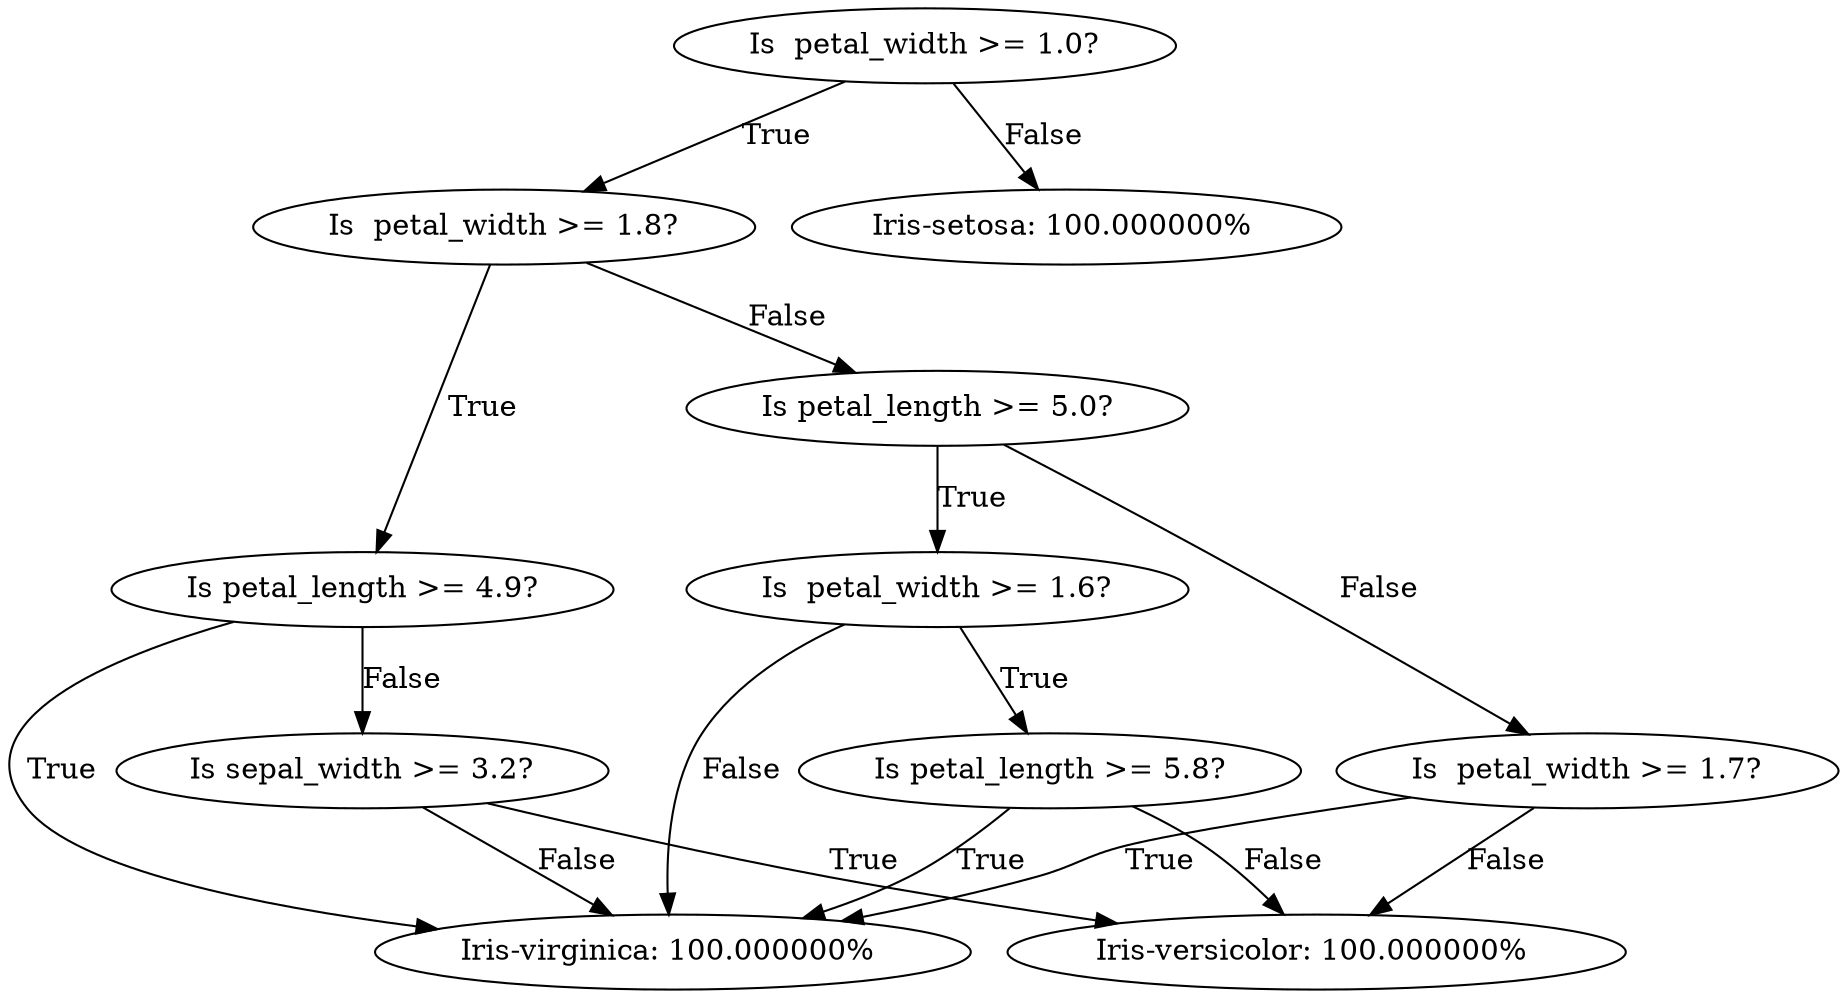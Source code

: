 digraph {
   "Is  petal_width >= 1.0?" -> "Is  petal_width >= 1.8?"[label="True"];
   "Is  petal_width >= 1.0?" -> "Iris-setosa: 100.000000% "[label="False"];
   "Is  petal_width >= 1.8?" -> "Is petal_length >= 4.9?"[label="True"];
   "Is  petal_width >= 1.8?" -> "Is petal_length >= 5.0?"[label="False"];
   "Is petal_length >= 4.9?" -> "Iris-virginica: 100.000000% "[label="True"];
   "Is petal_length >= 4.9?" -> "Is sepal_width >= 3.2?"[label="False"];
   "Is sepal_width >= 3.2?" -> "Iris-versicolor: 100.000000% "[label="True"];
   "Is sepal_width >= 3.2?" -> "Iris-virginica: 100.000000% "[label="False"];
   "Is petal_length >= 5.0?" -> "Is  petal_width >= 1.6?"[label="True"];
   "Is petal_length >= 5.0?" -> "Is  petal_width >= 1.7?"[label="False"];
   "Is  petal_width >= 1.6?" -> "Is petal_length >= 5.8?"[label="True"];
   "Is  petal_width >= 1.6?" -> "Iris-virginica: 100.000000% "[label="False"];
   "Is petal_length >= 5.8?" -> "Iris-virginica: 100.000000% "[label="True"];
   "Is petal_length >= 5.8?" -> "Iris-versicolor: 100.000000% "[label="False"];
   "Is  petal_width >= 1.7?" -> "Iris-virginica: 100.000000% "[label="True"];
   "Is  petal_width >= 1.7?" -> "Iris-versicolor: 100.000000% "[label="False"];
}